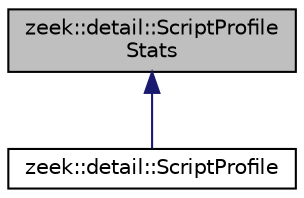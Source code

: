 digraph "zeek::detail::ScriptProfileStats"
{
 // LATEX_PDF_SIZE
  edge [fontname="Helvetica",fontsize="10",labelfontname="Helvetica",labelfontsize="10"];
  node [fontname="Helvetica",fontsize="10",shape=record];
  Node1 [label="zeek::detail::ScriptProfile\lStats",height=0.2,width=0.4,color="black", fillcolor="grey75", style="filled", fontcolor="black",tooltip=" "];
  Node1 -> Node2 [dir="back",color="midnightblue",fontsize="10",style="solid",fontname="Helvetica"];
  Node2 [label="zeek::detail::ScriptProfile",height=0.2,width=0.4,color="black", fillcolor="white", style="filled",URL="$dc/d34/classzeek_1_1detail_1_1ScriptProfile.html",tooltip=" "];
}
